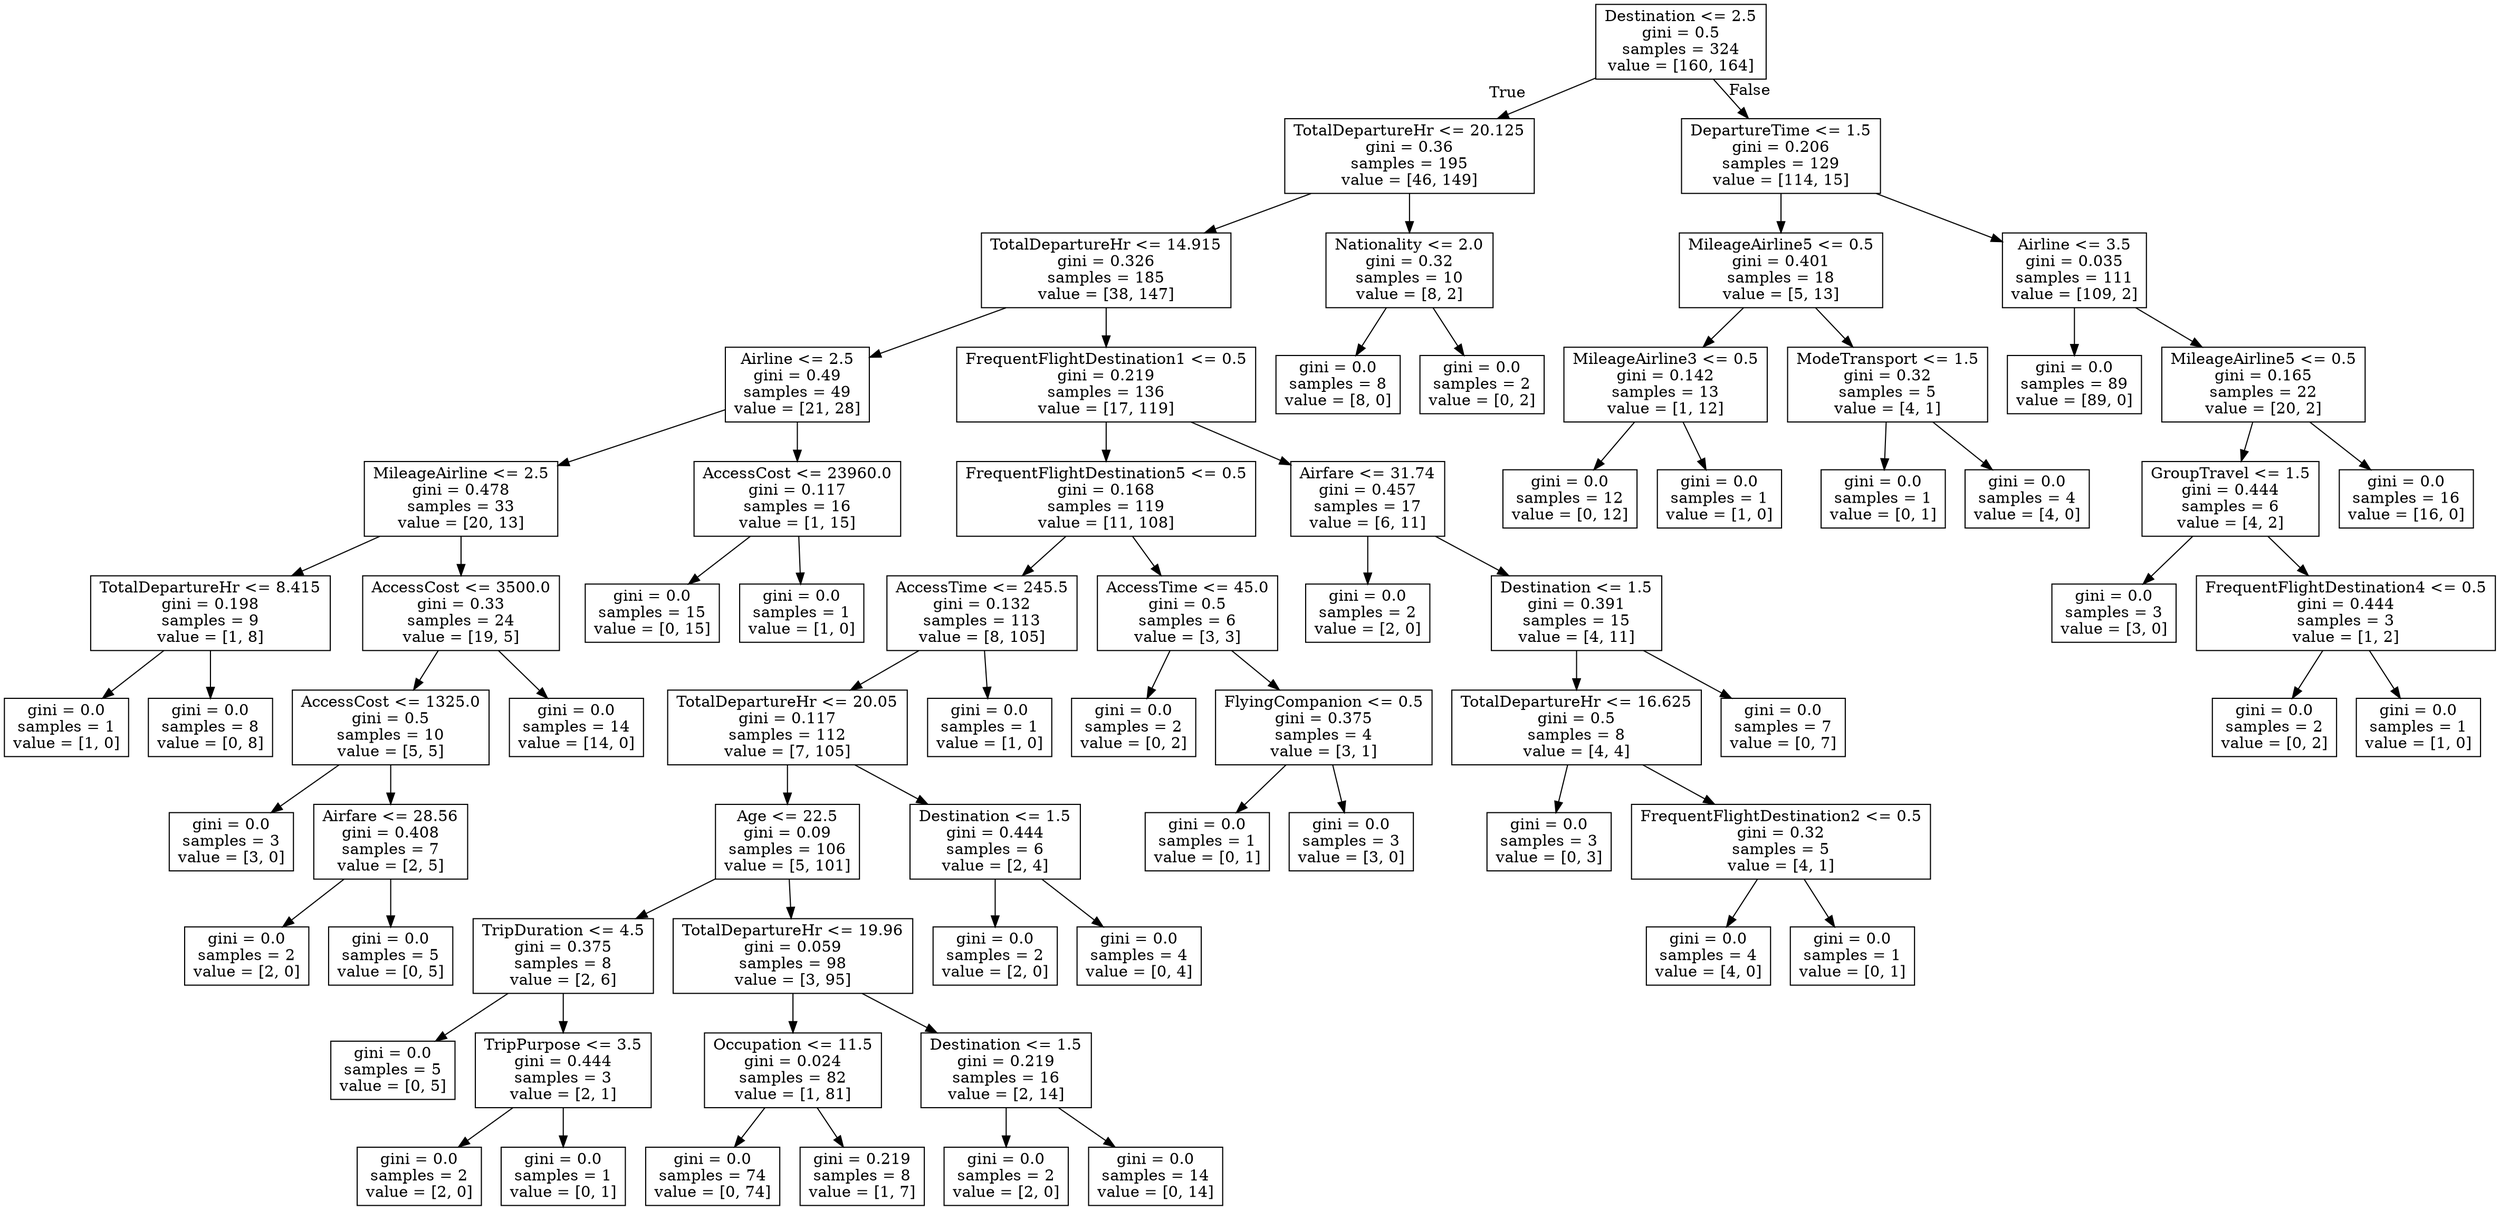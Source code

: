 digraph Tree {
node [shape=box] ;
0 [label="Destination <= 2.5\ngini = 0.5\nsamples = 324\nvalue = [160, 164]"] ;
1 [label="TotalDepartureHr <= 20.125\ngini = 0.36\nsamples = 195\nvalue = [46, 149]"] ;
0 -> 1 [labeldistance=2.5, labelangle=45, headlabel="True"] ;
2 [label="TotalDepartureHr <= 14.915\ngini = 0.326\nsamples = 185\nvalue = [38, 147]"] ;
1 -> 2 ;
3 [label="Airline <= 2.5\ngini = 0.49\nsamples = 49\nvalue = [21, 28]"] ;
2 -> 3 ;
4 [label="MileageAirline <= 2.5\ngini = 0.478\nsamples = 33\nvalue = [20, 13]"] ;
3 -> 4 ;
5 [label="TotalDepartureHr <= 8.415\ngini = 0.198\nsamples = 9\nvalue = [1, 8]"] ;
4 -> 5 ;
6 [label="gini = 0.0\nsamples = 1\nvalue = [1, 0]"] ;
5 -> 6 ;
7 [label="gini = 0.0\nsamples = 8\nvalue = [0, 8]"] ;
5 -> 7 ;
8 [label="AccessCost <= 3500.0\ngini = 0.33\nsamples = 24\nvalue = [19, 5]"] ;
4 -> 8 ;
9 [label="AccessCost <= 1325.0\ngini = 0.5\nsamples = 10\nvalue = [5, 5]"] ;
8 -> 9 ;
10 [label="gini = 0.0\nsamples = 3\nvalue = [3, 0]"] ;
9 -> 10 ;
11 [label="Airfare <= 28.56\ngini = 0.408\nsamples = 7\nvalue = [2, 5]"] ;
9 -> 11 ;
12 [label="gini = 0.0\nsamples = 2\nvalue = [2, 0]"] ;
11 -> 12 ;
13 [label="gini = 0.0\nsamples = 5\nvalue = [0, 5]"] ;
11 -> 13 ;
14 [label="gini = 0.0\nsamples = 14\nvalue = [14, 0]"] ;
8 -> 14 ;
15 [label="AccessCost <= 23960.0\ngini = 0.117\nsamples = 16\nvalue = [1, 15]"] ;
3 -> 15 ;
16 [label="gini = 0.0\nsamples = 15\nvalue = [0, 15]"] ;
15 -> 16 ;
17 [label="gini = 0.0\nsamples = 1\nvalue = [1, 0]"] ;
15 -> 17 ;
18 [label="FrequentFlightDestination1 <= 0.5\ngini = 0.219\nsamples = 136\nvalue = [17, 119]"] ;
2 -> 18 ;
19 [label="FrequentFlightDestination5 <= 0.5\ngini = 0.168\nsamples = 119\nvalue = [11, 108]"] ;
18 -> 19 ;
20 [label="AccessTime <= 245.5\ngini = 0.132\nsamples = 113\nvalue = [8, 105]"] ;
19 -> 20 ;
21 [label="TotalDepartureHr <= 20.05\ngini = 0.117\nsamples = 112\nvalue = [7, 105]"] ;
20 -> 21 ;
22 [label="Age <= 22.5\ngini = 0.09\nsamples = 106\nvalue = [5, 101]"] ;
21 -> 22 ;
23 [label="TripDuration <= 4.5\ngini = 0.375\nsamples = 8\nvalue = [2, 6]"] ;
22 -> 23 ;
24 [label="gini = 0.0\nsamples = 5\nvalue = [0, 5]"] ;
23 -> 24 ;
25 [label="TripPurpose <= 3.5\ngini = 0.444\nsamples = 3\nvalue = [2, 1]"] ;
23 -> 25 ;
26 [label="gini = 0.0\nsamples = 2\nvalue = [2, 0]"] ;
25 -> 26 ;
27 [label="gini = 0.0\nsamples = 1\nvalue = [0, 1]"] ;
25 -> 27 ;
28 [label="TotalDepartureHr <= 19.96\ngini = 0.059\nsamples = 98\nvalue = [3, 95]"] ;
22 -> 28 ;
29 [label="Occupation <= 11.5\ngini = 0.024\nsamples = 82\nvalue = [1, 81]"] ;
28 -> 29 ;
30 [label="gini = 0.0\nsamples = 74\nvalue = [0, 74]"] ;
29 -> 30 ;
31 [label="gini = 0.219\nsamples = 8\nvalue = [1, 7]"] ;
29 -> 31 ;
32 [label="Destination <= 1.5\ngini = 0.219\nsamples = 16\nvalue = [2, 14]"] ;
28 -> 32 ;
33 [label="gini = 0.0\nsamples = 2\nvalue = [2, 0]"] ;
32 -> 33 ;
34 [label="gini = 0.0\nsamples = 14\nvalue = [0, 14]"] ;
32 -> 34 ;
35 [label="Destination <= 1.5\ngini = 0.444\nsamples = 6\nvalue = [2, 4]"] ;
21 -> 35 ;
36 [label="gini = 0.0\nsamples = 2\nvalue = [2, 0]"] ;
35 -> 36 ;
37 [label="gini = 0.0\nsamples = 4\nvalue = [0, 4]"] ;
35 -> 37 ;
38 [label="gini = 0.0\nsamples = 1\nvalue = [1, 0]"] ;
20 -> 38 ;
39 [label="AccessTime <= 45.0\ngini = 0.5\nsamples = 6\nvalue = [3, 3]"] ;
19 -> 39 ;
40 [label="gini = 0.0\nsamples = 2\nvalue = [0, 2]"] ;
39 -> 40 ;
41 [label="FlyingCompanion <= 0.5\ngini = 0.375\nsamples = 4\nvalue = [3, 1]"] ;
39 -> 41 ;
42 [label="gini = 0.0\nsamples = 1\nvalue = [0, 1]"] ;
41 -> 42 ;
43 [label="gini = 0.0\nsamples = 3\nvalue = [3, 0]"] ;
41 -> 43 ;
44 [label="Airfare <= 31.74\ngini = 0.457\nsamples = 17\nvalue = [6, 11]"] ;
18 -> 44 ;
45 [label="gini = 0.0\nsamples = 2\nvalue = [2, 0]"] ;
44 -> 45 ;
46 [label="Destination <= 1.5\ngini = 0.391\nsamples = 15\nvalue = [4, 11]"] ;
44 -> 46 ;
47 [label="TotalDepartureHr <= 16.625\ngini = 0.5\nsamples = 8\nvalue = [4, 4]"] ;
46 -> 47 ;
48 [label="gini = 0.0\nsamples = 3\nvalue = [0, 3]"] ;
47 -> 48 ;
49 [label="FrequentFlightDestination2 <= 0.5\ngini = 0.32\nsamples = 5\nvalue = [4, 1]"] ;
47 -> 49 ;
50 [label="gini = 0.0\nsamples = 4\nvalue = [4, 0]"] ;
49 -> 50 ;
51 [label="gini = 0.0\nsamples = 1\nvalue = [0, 1]"] ;
49 -> 51 ;
52 [label="gini = 0.0\nsamples = 7\nvalue = [0, 7]"] ;
46 -> 52 ;
53 [label="Nationality <= 2.0\ngini = 0.32\nsamples = 10\nvalue = [8, 2]"] ;
1 -> 53 ;
54 [label="gini = 0.0\nsamples = 8\nvalue = [8, 0]"] ;
53 -> 54 ;
55 [label="gini = 0.0\nsamples = 2\nvalue = [0, 2]"] ;
53 -> 55 ;
56 [label="DepartureTime <= 1.5\ngini = 0.206\nsamples = 129\nvalue = [114, 15]"] ;
0 -> 56 [labeldistance=2.5, labelangle=-45, headlabel="False"] ;
57 [label="MileageAirline5 <= 0.5\ngini = 0.401\nsamples = 18\nvalue = [5, 13]"] ;
56 -> 57 ;
58 [label="MileageAirline3 <= 0.5\ngini = 0.142\nsamples = 13\nvalue = [1, 12]"] ;
57 -> 58 ;
59 [label="gini = 0.0\nsamples = 12\nvalue = [0, 12]"] ;
58 -> 59 ;
60 [label="gini = 0.0\nsamples = 1\nvalue = [1, 0]"] ;
58 -> 60 ;
61 [label="ModeTransport <= 1.5\ngini = 0.32\nsamples = 5\nvalue = [4, 1]"] ;
57 -> 61 ;
62 [label="gini = 0.0\nsamples = 1\nvalue = [0, 1]"] ;
61 -> 62 ;
63 [label="gini = 0.0\nsamples = 4\nvalue = [4, 0]"] ;
61 -> 63 ;
64 [label="Airline <= 3.5\ngini = 0.035\nsamples = 111\nvalue = [109, 2]"] ;
56 -> 64 ;
65 [label="gini = 0.0\nsamples = 89\nvalue = [89, 0]"] ;
64 -> 65 ;
66 [label="MileageAirline5 <= 0.5\ngini = 0.165\nsamples = 22\nvalue = [20, 2]"] ;
64 -> 66 ;
67 [label="GroupTravel <= 1.5\ngini = 0.444\nsamples = 6\nvalue = [4, 2]"] ;
66 -> 67 ;
68 [label="gini = 0.0\nsamples = 3\nvalue = [3, 0]"] ;
67 -> 68 ;
69 [label="FrequentFlightDestination4 <= 0.5\ngini = 0.444\nsamples = 3\nvalue = [1, 2]"] ;
67 -> 69 ;
70 [label="gini = 0.0\nsamples = 2\nvalue = [0, 2]"] ;
69 -> 70 ;
71 [label="gini = 0.0\nsamples = 1\nvalue = [1, 0]"] ;
69 -> 71 ;
72 [label="gini = 0.0\nsamples = 16\nvalue = [16, 0]"] ;
66 -> 72 ;
}
